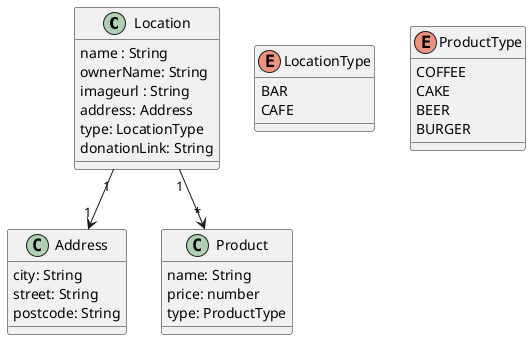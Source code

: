 @startuml

Location "1" --> "1" Address
Location "1" --> "*" Product

class Location {
   name : String
   ownerName: String
   imageurl : String
   address: Address
   type: LocationType
   donationLink: String
}

enum LocationType
{
    BAR
    CAFE
}

class Address {
    city: String
    street: String
    postcode: String
}

class Product {
    name: String
    price: number
    type: ProductType
}

enum ProductType {
    COFFEE
    CAKE
    BEER
    BURGER
}

@enduml

